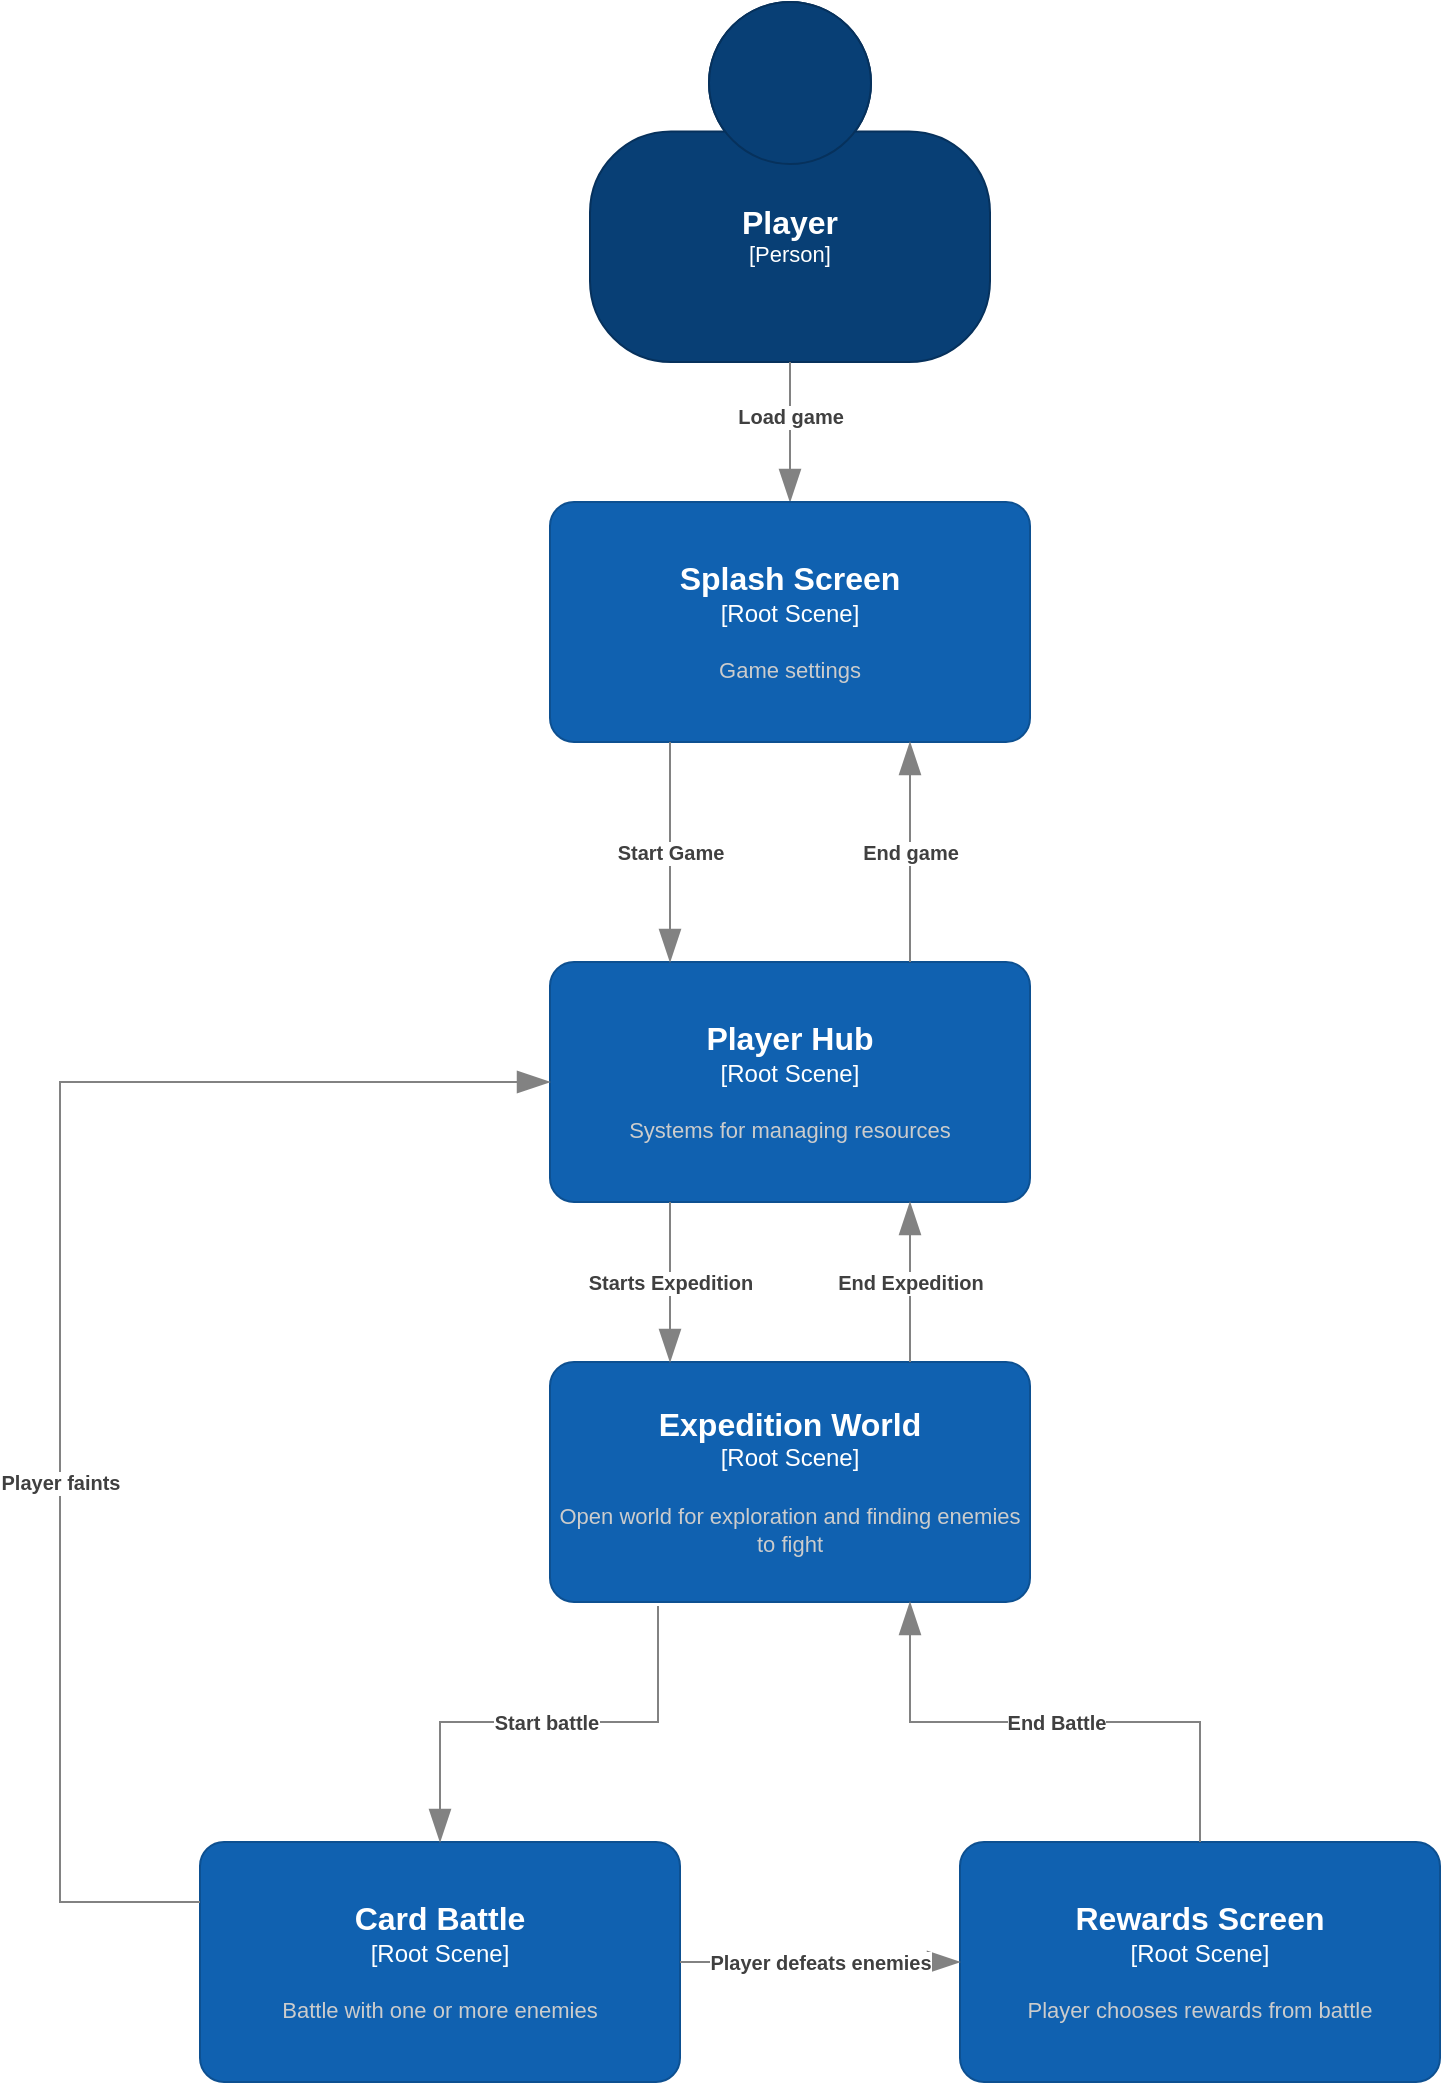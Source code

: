 <mxfile>
    <diagram id="2gbJ5Csvup2mOZBUo35k" name="Page-1">
        <mxGraphModel dx="905" dy="583" grid="1" gridSize="10" guides="1" tooltips="1" connect="1" arrows="1" fold="1" page="1" pageScale="1" pageWidth="850" pageHeight="1100" math="0" shadow="0">
            <root>
                <mxCell id="0"/>
                <mxCell id="1" parent="0"/>
                <object placeholders="1" c4Name="Player" c4Type="Person" c4Description="" label="&lt;font style=&quot;font-size: 16px&quot;&gt;&lt;b&gt;%c4Name%&lt;/b&gt;&lt;/font&gt;&lt;div&gt;[%c4Type%]&lt;/div&gt;&lt;br&gt;&lt;div&gt;&lt;font style=&quot;font-size: 11px&quot;&gt;&lt;font color=&quot;#cccccc&quot;&gt;%c4Description%&lt;/font&gt;&lt;/div&gt;" id="2">
                    <mxCell style="html=1;fontSize=11;dashed=0;whiteSpace=wrap;fillColor=#083F75;strokeColor=#06315C;fontColor=#ffffff;shape=mxgraph.c4.person2;align=center;metaEdit=1;points=[[0.5,0,0],[1,0.5,0],[1,0.75,0],[0.75,1,0],[0.5,1,0],[0.25,1,0],[0,0.75,0],[0,0.5,0]];resizable=0;" parent="1" vertex="1">
                        <mxGeometry x="335" width="200" height="180" as="geometry"/>
                    </mxCell>
                </object>
                <object placeholders="1" c4Type="Action" c4Description="Load game" label="&lt;div style=&quot;text-align: left&quot;&gt;&lt;div style=&quot;text-align: center&quot;&gt;&lt;b&gt;%c4Description%&lt;/b&gt;&lt;/div&gt;" id="3">
                    <mxCell style="endArrow=blockThin;html=1;fontSize=10;fontColor=#404040;strokeWidth=1;endFill=1;strokeColor=#828282;elbow=vertical;metaEdit=1;endSize=14;startSize=14;jumpStyle=arc;jumpSize=16;rounded=0;edgeStyle=orthogonalEdgeStyle;exitX=0.5;exitY=1;exitDx=0;exitDy=0;exitPerimeter=0;entryX=0.5;entryY=0;entryDx=0;entryDy=0;entryPerimeter=0;" parent="1" edge="1" target="18" source="2">
                        <mxGeometry x="-0.25" width="240" relative="1" as="geometry">
                            <mxPoint x="260" y="240" as="sourcePoint"/>
                            <mxPoint x="420" y="240" as="targetPoint"/>
                            <mxPoint as="offset"/>
                        </mxGeometry>
                    </mxCell>
                </object>
                <object placeholders="1" c4Name="Player Hub" c4Type="Root Scene" c4Description="Systems for managing resources" label="&lt;font style=&quot;font-size: 16px&quot;&gt;&lt;b&gt;%c4Name%&lt;/b&gt;&lt;/font&gt;&lt;div&gt;[%c4Type%]&lt;/div&gt;&lt;br&gt;&lt;div&gt;&lt;font style=&quot;font-size: 11px&quot;&gt;&lt;font color=&quot;#cccccc&quot;&gt;%c4Description%&lt;/font&gt;&lt;/div&gt;" id="4">
                    <mxCell style="rounded=1;whiteSpace=wrap;html=1;labelBackgroundColor=none;fillColor=#1061B0;fontColor=#ffffff;align=center;arcSize=10;strokeColor=#0D5091;metaEdit=1;resizable=0;points=[[0.25,0,0],[0.5,0,0],[0.75,0,0],[1,0.25,0],[1,0.5,0],[1,0.75,0],[0.75,1,0],[0.5,1,0],[0.25,1,0],[0,0.75,0],[0,0.5,0],[0,0.25,0]];" parent="1" vertex="1">
                        <mxGeometry x="315" y="480" width="240" height="120" as="geometry"/>
                    </mxCell>
                </object>
                <object placeholders="1" c4Name="Expedition World" c4Type="Root Scene" c4Description="Open world for exploration and finding enemies to fight" label="&lt;font style=&quot;font-size: 16px&quot;&gt;&lt;b&gt;%c4Name%&lt;/b&gt;&lt;/font&gt;&lt;div&gt;[%c4Type%]&lt;/div&gt;&lt;br&gt;&lt;div&gt;&lt;font style=&quot;font-size: 11px&quot;&gt;&lt;font color=&quot;#cccccc&quot;&gt;%c4Description%&lt;/font&gt;&lt;/div&gt;" id="6">
                    <mxCell style="rounded=1;whiteSpace=wrap;html=1;labelBackgroundColor=none;fillColor=#1061B0;fontColor=#ffffff;align=center;arcSize=10;strokeColor=#0D5091;metaEdit=1;resizable=0;points=[[0.25,0,0],[0.5,0,0],[0.75,0,0],[1,0.25,0],[1,0.5,0],[1,0.75,0],[0.75,1,0],[0.5,1,0],[0.25,1,0],[0,0.75,0],[0,0.5,0],[0,0.25,0]];" vertex="1" parent="1">
                        <mxGeometry x="315" y="680" width="240" height="120" as="geometry"/>
                    </mxCell>
                </object>
                <object placeholders="1" c4Type="Action" c4Description="Starts Expedition" label="&lt;div style=&quot;text-align: left&quot;&gt;&lt;div style=&quot;text-align: center&quot;&gt;&lt;b&gt;%c4Description%&lt;/b&gt;&lt;/div&gt;" id="10">
                    <mxCell style="endArrow=blockThin;html=1;fontSize=10;fontColor=#404040;strokeWidth=1;endFill=1;strokeColor=#828282;elbow=vertical;metaEdit=1;endSize=14;startSize=14;jumpStyle=arc;jumpSize=16;rounded=0;edgeStyle=orthogonalEdgeStyle;exitX=0.25;exitY=1;exitDx=0;exitDy=0;exitPerimeter=0;entryX=0.25;entryY=0;entryDx=0;entryDy=0;entryPerimeter=0;" edge="1" parent="1" source="4" target="6">
                        <mxGeometry width="240" relative="1" as="geometry">
                            <mxPoint x="310" y="580" as="sourcePoint"/>
                            <mxPoint x="550" y="580" as="targetPoint"/>
                        </mxGeometry>
                    </mxCell>
                </object>
                <object placeholders="1" c4Type="Action" c4Description="End Expedition" label="&lt;div style=&quot;text-align: left&quot;&gt;&lt;div style=&quot;text-align: center&quot;&gt;&lt;b&gt;%c4Description%&lt;/b&gt;&lt;/div&gt;" id="11">
                    <mxCell style="endArrow=blockThin;html=1;fontSize=10;fontColor=#404040;strokeWidth=1;endFill=1;strokeColor=#828282;elbow=vertical;metaEdit=1;endSize=14;startSize=14;jumpStyle=arc;jumpSize=16;rounded=0;edgeStyle=orthogonalEdgeStyle;exitX=0.75;exitY=0;exitDx=0;exitDy=0;exitPerimeter=0;entryX=0.75;entryY=1;entryDx=0;entryDy=0;entryPerimeter=0;" edge="1" parent="1" source="6" target="4">
                        <mxGeometry width="240" relative="1" as="geometry">
                            <mxPoint x="310" y="580" as="sourcePoint"/>
                            <mxPoint x="550" y="580" as="targetPoint"/>
                            <Array as="points">
                                <mxPoint x="495" y="660"/>
                                <mxPoint x="495" y="660"/>
                            </Array>
                        </mxGeometry>
                    </mxCell>
                </object>
                <object placeholders="1" c4Name="Card Battle" c4Type="Root Scene" c4Description="Battle with one or more enemies" label="&lt;font style=&quot;font-size: 16px&quot;&gt;&lt;b&gt;%c4Name%&lt;/b&gt;&lt;/font&gt;&lt;div&gt;[%c4Type%]&lt;/div&gt;&lt;br&gt;&lt;div&gt;&lt;font style=&quot;font-size: 11px&quot;&gt;&lt;font color=&quot;#cccccc&quot;&gt;%c4Description%&lt;/font&gt;&lt;/div&gt;" id="12">
                    <mxCell style="rounded=1;whiteSpace=wrap;html=1;labelBackgroundColor=none;fillColor=#1061B0;fontColor=#ffffff;align=center;arcSize=10;strokeColor=#0D5091;metaEdit=1;resizable=0;points=[[0.25,0,0],[0.5,0,0],[0.75,0,0],[1,0.25,0],[1,0.5,0],[1,0.75,0],[0.75,1,0],[0.5,1,0],[0.25,1,0],[0,0.75,0],[0,0.5,0],[0,0.25,0]];" vertex="1" parent="1">
                        <mxGeometry x="140" y="920" width="240" height="120" as="geometry"/>
                    </mxCell>
                </object>
                <object placeholders="1" c4Type="Action" c4Description="Start battle" label="&lt;div style=&quot;text-align: left&quot;&gt;&lt;div style=&quot;text-align: center&quot;&gt;&lt;b&gt;%c4Description%&lt;/b&gt;&lt;/div&gt;" id="13">
                    <mxCell style="endArrow=blockThin;html=1;fontSize=10;fontColor=#404040;strokeWidth=1;endFill=1;strokeColor=#828282;elbow=vertical;metaEdit=1;endSize=14;startSize=14;jumpStyle=arc;jumpSize=16;rounded=0;edgeStyle=orthogonalEdgeStyle;exitX=0.225;exitY=1.017;exitDx=0;exitDy=0;exitPerimeter=0;entryX=0.5;entryY=0;entryDx=0;entryDy=0;entryPerimeter=0;" edge="1" parent="1" source="6" target="12">
                        <mxGeometry width="240" relative="1" as="geometry">
                            <mxPoint x="310" y="880" as="sourcePoint"/>
                            <mxPoint x="550" y="880" as="targetPoint"/>
                        </mxGeometry>
                    </mxCell>
                </object>
                <object placeholders="1" c4Type="Action" c4Description="Player faints" label="&lt;div style=&quot;text-align: left&quot;&gt;&lt;div style=&quot;text-align: center&quot;&gt;&lt;b&gt;%c4Description%&lt;/b&gt;&lt;/div&gt;" id="14">
                    <mxCell style="endArrow=blockThin;html=1;fontSize=10;fontColor=#404040;strokeWidth=1;endFill=1;strokeColor=#828282;elbow=vertical;metaEdit=1;endSize=14;startSize=14;jumpStyle=arc;jumpSize=16;rounded=0;edgeStyle=orthogonalEdgeStyle;exitX=0;exitY=0.25;exitDx=0;exitDy=0;exitPerimeter=0;entryX=0;entryY=0.5;entryDx=0;entryDy=0;entryPerimeter=0;" edge="1" parent="1" source="12" target="4">
                        <mxGeometry x="-0.228" width="240" relative="1" as="geometry">
                            <mxPoint x="310" y="780" as="sourcePoint"/>
                            <mxPoint x="550" y="780" as="targetPoint"/>
                            <Array as="points">
                                <mxPoint x="70" y="950"/>
                                <mxPoint x="70" y="540"/>
                            </Array>
                            <mxPoint as="offset"/>
                        </mxGeometry>
                    </mxCell>
                </object>
                <object placeholders="1" c4Name="Rewards Screen" c4Type="Root Scene" c4Description="Player chooses rewards from battle" label="&lt;font style=&quot;font-size: 16px&quot;&gt;&lt;b&gt;%c4Name%&lt;/b&gt;&lt;/font&gt;&lt;div&gt;[%c4Type%]&lt;/div&gt;&lt;br&gt;&lt;div&gt;&lt;font style=&quot;font-size: 11px&quot;&gt;&lt;font color=&quot;#cccccc&quot;&gt;%c4Description%&lt;/font&gt;&lt;/div&gt;" id="15">
                    <mxCell style="rounded=1;whiteSpace=wrap;html=1;labelBackgroundColor=none;fillColor=#1061B0;fontColor=#ffffff;align=center;arcSize=10;strokeColor=#0D5091;metaEdit=1;resizable=0;points=[[0.25,0,0],[0.5,0,0],[0.75,0,0],[1,0.25,0],[1,0.5,0],[1,0.75,0],[0.75,1,0],[0.5,1,0],[0.25,1,0],[0,0.75,0],[0,0.5,0],[0,0.25,0]];" vertex="1" parent="1">
                        <mxGeometry x="520" y="920" width="240" height="120" as="geometry"/>
                    </mxCell>
                </object>
                <object placeholders="1" c4Type="Action" c4Description="Player defeats enemies" label="&lt;div style=&quot;text-align: left&quot;&gt;&lt;div style=&quot;text-align: center&quot;&gt;&lt;b&gt;%c4Description%&lt;/b&gt;&lt;/div&gt;" id="16">
                    <mxCell style="endArrow=blockThin;html=1;fontSize=10;fontColor=#404040;strokeWidth=1;endFill=1;strokeColor=#828282;elbow=vertical;metaEdit=1;endSize=14;startSize=14;jumpStyle=arc;jumpSize=16;rounded=0;edgeStyle=orthogonalEdgeStyle;exitX=1;exitY=0.5;exitDx=0;exitDy=0;exitPerimeter=0;entryX=0;entryY=0.5;entryDx=0;entryDy=0;entryPerimeter=0;" edge="1" parent="1" source="12" target="15">
                        <mxGeometry width="240" relative="1" as="geometry">
                            <mxPoint x="310" y="780" as="sourcePoint"/>
                            <mxPoint x="550" y="780" as="targetPoint"/>
                        </mxGeometry>
                    </mxCell>
                </object>
                <object placeholders="1" c4Type="Action" c4Description="End Battle" label="&lt;div style=&quot;text-align: left&quot;&gt;&lt;div style=&quot;text-align: center&quot;&gt;&lt;b&gt;%c4Description%&lt;/b&gt;&lt;/div&gt;" id="17">
                    <mxCell style="endArrow=blockThin;html=1;fontSize=10;fontColor=#404040;strokeWidth=1;endFill=1;strokeColor=#828282;elbow=vertical;metaEdit=1;endSize=14;startSize=14;jumpStyle=arc;jumpSize=16;rounded=0;edgeStyle=orthogonalEdgeStyle;exitX=0.5;exitY=0;exitDx=0;exitDy=0;exitPerimeter=0;entryX=0.75;entryY=1;entryDx=0;entryDy=0;entryPerimeter=0;" edge="1" parent="1" source="15" target="6">
                        <mxGeometry width="240" relative="1" as="geometry">
                            <mxPoint x="310" y="780" as="sourcePoint"/>
                            <mxPoint x="550" y="780" as="targetPoint"/>
                        </mxGeometry>
                    </mxCell>
                </object>
                <object placeholders="1" c4Name="Splash Screen" c4Type="Root Scene" c4Description="Game settings" label="&lt;font style=&quot;font-size: 16px&quot;&gt;&lt;b&gt;%c4Name%&lt;/b&gt;&lt;/font&gt;&lt;div&gt;[%c4Type%]&lt;/div&gt;&lt;br&gt;&lt;div&gt;&lt;font style=&quot;font-size: 11px&quot;&gt;&lt;font color=&quot;#cccccc&quot;&gt;%c4Description%&lt;/font&gt;&lt;/div&gt;" id="18">
                    <mxCell style="rounded=1;whiteSpace=wrap;html=1;labelBackgroundColor=none;fillColor=#1061B0;fontColor=#ffffff;align=center;arcSize=10;strokeColor=#0D5091;metaEdit=1;resizable=0;points=[[0.25,0,0],[0.5,0,0],[0.75,0,0],[1,0.25,0],[1,0.5,0],[1,0.75,0],[0.75,1,0],[0.5,1,0],[0.25,1,0],[0,0.75,0],[0,0.5,0],[0,0.25,0]];" vertex="1" parent="1">
                        <mxGeometry x="315" y="250" width="240" height="120" as="geometry"/>
                    </mxCell>
                </object>
                <object placeholders="1" c4Type="Action" c4Description="Start Game" label="&lt;div style=&quot;text-align: left&quot;&gt;&lt;div style=&quot;text-align: center&quot;&gt;&lt;b&gt;%c4Description%&lt;/b&gt;&lt;/div&gt;" id="20">
                    <mxCell style="endArrow=blockThin;html=1;fontSize=10;fontColor=#404040;strokeWidth=1;endFill=1;strokeColor=#828282;elbow=vertical;metaEdit=1;endSize=14;startSize=14;jumpStyle=arc;jumpSize=16;rounded=0;edgeStyle=orthogonalEdgeStyle;exitX=0.25;exitY=1;exitDx=0;exitDy=0;exitPerimeter=0;entryX=0.25;entryY=0;entryDx=0;entryDy=0;entryPerimeter=0;" edge="1" parent="1" source="18" target="4">
                        <mxGeometry width="240" relative="1" as="geometry">
                            <mxPoint x="300" y="270" as="sourcePoint"/>
                            <mxPoint x="540" y="270" as="targetPoint"/>
                        </mxGeometry>
                    </mxCell>
                </object>
                <object placeholders="1" c4Type="Action" c4Description="End game" label="&lt;div style=&quot;text-align: left&quot;&gt;&lt;div style=&quot;text-align: center&quot;&gt;&lt;b&gt;%c4Description%&lt;/b&gt;&lt;/div&gt;" id="21">
                    <mxCell style="endArrow=blockThin;html=1;fontSize=10;fontColor=#404040;strokeWidth=1;endFill=1;strokeColor=#828282;elbow=vertical;metaEdit=1;endSize=14;startSize=14;jumpStyle=arc;jumpSize=16;rounded=0;edgeStyle=orthogonalEdgeStyle;entryX=0.75;entryY=1;entryDx=0;entryDy=0;entryPerimeter=0;exitX=0.75;exitY=0;exitDx=0;exitDy=0;exitPerimeter=0;" edge="1" parent="1" source="4" target="18">
                        <mxGeometry width="240" relative="1" as="geometry">
                            <mxPoint x="660" y="430" as="sourcePoint"/>
                            <mxPoint x="760" y="420" as="targetPoint"/>
                        </mxGeometry>
                    </mxCell>
                </object>
            </root>
        </mxGraphModel>
    </diagram>
</mxfile>